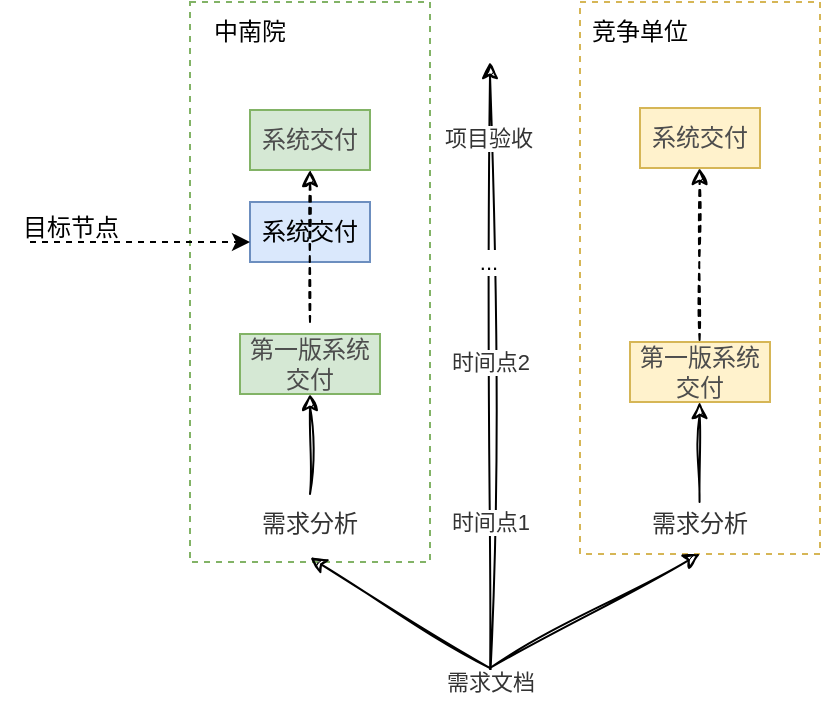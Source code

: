 <mxfile version="24.0.2" type="github">
  <diagram name="第 1 页" id="cHEvMuXp1ahBySsxnO7c">
    <mxGraphModel dx="1259" dy="702" grid="1" gridSize="10" guides="1" tooltips="1" connect="1" arrows="1" fold="1" page="1" pageScale="1" pageWidth="827" pageHeight="1169" math="0" shadow="0">
      <root>
        <mxCell id="0" />
        <mxCell id="1" parent="0" />
        <mxCell id="T6qe_IlcxM-7Rnlq55j7-9" value="系统交付" style="text;html=1;align=center;verticalAlign=middle;whiteSpace=wrap;rounded=0;fillColor=#dae8fc;strokeColor=#6c8ebf;" vertex="1" parent="1">
          <mxGeometry x="300" y="240" width="60" height="30" as="geometry" />
        </mxCell>
        <mxCell id="T6qe_IlcxM-7Rnlq55j7-6" value="" style="rounded=0;whiteSpace=wrap;html=1;fillColor=none;dashed=1;strokeColor=#d6b656;" vertex="1" parent="1">
          <mxGeometry x="465" y="140" width="120" height="276" as="geometry" />
        </mxCell>
        <mxCell id="T6qe_IlcxM-7Rnlq55j7-4" value="" style="rounded=0;whiteSpace=wrap;html=1;fillColor=none;dashed=1;strokeColor=#82b366;" vertex="1" parent="1">
          <mxGeometry x="270" y="140" width="120" height="280" as="geometry" />
        </mxCell>
        <mxCell id="Ing6VwwBwrMwVO2bGWnr-1" value="" style="endArrow=classic;html=1;rounded=0;sketch=1;curveFitting=1;jiggle=2;" parent="1" edge="1">
          <mxGeometry width="50" height="50" relative="1" as="geometry">
            <mxPoint x="420" y="480" as="sourcePoint" />
            <mxPoint x="420" y="170" as="targetPoint" />
          </mxGeometry>
        </mxCell>
        <mxCell id="Ing6VwwBwrMwVO2bGWnr-2" value="时间点1" style="edgeLabel;html=1;align=center;verticalAlign=middle;resizable=0;points=[];fontColor=#333333;" parent="Ing6VwwBwrMwVO2bGWnr-1" vertex="1" connectable="0">
          <mxGeometry x="0.027" y="-4" relative="1" as="geometry">
            <mxPoint x="-4" y="79" as="offset" />
          </mxGeometry>
        </mxCell>
        <mxCell id="Ing6VwwBwrMwVO2bGWnr-3" value="需求文档" style="edgeLabel;html=1;align=center;verticalAlign=middle;resizable=0;points=[];fontColor=#333333;" parent="Ing6VwwBwrMwVO2bGWnr-1" vertex="1" connectable="0">
          <mxGeometry x="-0.89" relative="1" as="geometry">
            <mxPoint y="17" as="offset" />
          </mxGeometry>
        </mxCell>
        <mxCell id="Ing6VwwBwrMwVO2bGWnr-4" value="时间点2" style="edgeLabel;html=1;align=center;verticalAlign=middle;resizable=0;points=[];fontColor=#333333;" parent="Ing6VwwBwrMwVO2bGWnr-1" vertex="1" connectable="0">
          <mxGeometry x="0.462" y="2" relative="1" as="geometry">
            <mxPoint x="2" y="66" as="offset" />
          </mxGeometry>
        </mxCell>
        <mxCell id="Ing6VwwBwrMwVO2bGWnr-5" value="..." style="edgeLabel;html=1;align=center;verticalAlign=middle;resizable=0;points=[];" parent="Ing6VwwBwrMwVO2bGWnr-1" vertex="1" connectable="0">
          <mxGeometry x="0.355" y="1" relative="1" as="geometry">
            <mxPoint as="offset" />
          </mxGeometry>
        </mxCell>
        <mxCell id="Ing6VwwBwrMwVO2bGWnr-6" value="项目验收" style="edgeLabel;html=1;align=center;verticalAlign=middle;resizable=0;points=[];fontColor=#333333;" parent="Ing6VwwBwrMwVO2bGWnr-1" vertex="1" connectable="0">
          <mxGeometry x="0.756" y="1" relative="1" as="geometry">
            <mxPoint as="offset" />
          </mxGeometry>
        </mxCell>
        <mxCell id="Ing6VwwBwrMwVO2bGWnr-7" value="需求分析" style="text;html=1;align=center;verticalAlign=middle;whiteSpace=wrap;rounded=0;fontColor=#333333;" parent="1" vertex="1">
          <mxGeometry x="300" y="386" width="60" height="30" as="geometry" />
        </mxCell>
        <mxCell id="Ing6VwwBwrMwVO2bGWnr-8" value="需求分析" style="text;html=1;align=center;verticalAlign=middle;whiteSpace=wrap;rounded=0;fontColor=#333333;" parent="1" vertex="1">
          <mxGeometry x="495" y="386" width="60" height="30" as="geometry" />
        </mxCell>
        <mxCell id="Ing6VwwBwrMwVO2bGWnr-9" value="第一版系统交付" style="text;html=1;align=center;verticalAlign=middle;whiteSpace=wrap;rounded=0;fillColor=#d5e8d4;strokeColor=#82b366;fontColor=#4D4D4D;" parent="1" vertex="1">
          <mxGeometry x="295" y="306" width="70" height="30" as="geometry" />
        </mxCell>
        <mxCell id="Ing6VwwBwrMwVO2bGWnr-10" value="第一版系统交付" style="text;html=1;align=center;verticalAlign=middle;whiteSpace=wrap;rounded=0;fillColor=#fff2cc;strokeColor=#d6b656;fontColor=#4D4D4D;" parent="1" vertex="1">
          <mxGeometry x="490" y="310" width="70" height="30" as="geometry" />
        </mxCell>
        <mxCell id="Ing6VwwBwrMwVO2bGWnr-11" value="" style="endArrow=classic;html=1;rounded=0;entryX=0.5;entryY=1;entryDx=0;entryDy=0;sketch=1;curveFitting=1;jiggle=2;" parent="1" target="Ing6VwwBwrMwVO2bGWnr-8" edge="1">
          <mxGeometry width="50" height="50" relative="1" as="geometry">
            <mxPoint x="420" y="473" as="sourcePoint" />
            <mxPoint x="500" y="423" as="targetPoint" />
          </mxGeometry>
        </mxCell>
        <mxCell id="Ing6VwwBwrMwVO2bGWnr-12" value="" style="endArrow=classic;html=1;rounded=0;entryX=0.502;entryY=1.061;entryDx=0;entryDy=0;entryPerimeter=0;sketch=1;curveFitting=1;jiggle=2;" parent="1" target="Ing6VwwBwrMwVO2bGWnr-7" edge="1">
          <mxGeometry width="50" height="50" relative="1" as="geometry">
            <mxPoint x="420" y="473" as="sourcePoint" />
            <mxPoint x="330.0" y="419" as="targetPoint" />
          </mxGeometry>
        </mxCell>
        <mxCell id="Ing6VwwBwrMwVO2bGWnr-13" value="" style="endArrow=classic;html=1;rounded=0;exitX=0.5;exitY=0;exitDx=0;exitDy=0;entryX=0.5;entryY=1;entryDx=0;entryDy=0;sketch=1;curveFitting=1;jiggle=2;" parent="1" source="Ing6VwwBwrMwVO2bGWnr-7" target="Ing6VwwBwrMwVO2bGWnr-9" edge="1">
          <mxGeometry width="50" height="50" relative="1" as="geometry">
            <mxPoint x="410" y="400" as="sourcePoint" />
            <mxPoint x="460" y="350" as="targetPoint" />
          </mxGeometry>
        </mxCell>
        <mxCell id="Ing6VwwBwrMwVO2bGWnr-14" value="" style="endArrow=classic;html=1;rounded=0;exitX=0.5;exitY=0;exitDx=0;exitDy=0;entryX=0.5;entryY=1;entryDx=0;entryDy=0;sketch=1;curveFitting=1;jiggle=2;" parent="1" edge="1">
          <mxGeometry width="50" height="50" relative="1" as="geometry">
            <mxPoint x="524.78" y="390" as="sourcePoint" />
            <mxPoint x="524.78" y="340" as="targetPoint" />
          </mxGeometry>
        </mxCell>
        <mxCell id="Ing6VwwBwrMwVO2bGWnr-15" value="系统交付" style="text;html=1;align=center;verticalAlign=middle;whiteSpace=wrap;rounded=0;fillColor=#d5e8d4;strokeColor=#82b366;fontColor=#4D4D4D;" parent="1" vertex="1">
          <mxGeometry x="300" y="194" width="60" height="30" as="geometry" />
        </mxCell>
        <mxCell id="Ing6VwwBwrMwVO2bGWnr-16" value="系统交付" style="text;html=1;align=center;verticalAlign=middle;whiteSpace=wrap;rounded=0;fillColor=#fff2cc;strokeColor=#d6b656;fontColor=#4D4D4D;" parent="1" vertex="1">
          <mxGeometry x="495" y="193" width="60" height="30" as="geometry" />
        </mxCell>
        <mxCell id="Ing6VwwBwrMwVO2bGWnr-17" value="" style="endArrow=classic;html=1;rounded=0;entryX=0.5;entryY=1;entryDx=0;entryDy=0;dashed=1;sketch=1;curveFitting=1;jiggle=2;" parent="1" target="Ing6VwwBwrMwVO2bGWnr-15" edge="1">
          <mxGeometry width="50" height="50" relative="1" as="geometry">
            <mxPoint x="330" y="300" as="sourcePoint" />
            <mxPoint x="340" y="346" as="targetPoint" />
          </mxGeometry>
        </mxCell>
        <mxCell id="Ing6VwwBwrMwVO2bGWnr-18" value="" style="endArrow=classic;html=1;rounded=0;entryX=0.5;entryY=1;entryDx=0;entryDy=0;dashed=1;sketch=1;curveFitting=1;jiggle=2;" parent="1" edge="1">
          <mxGeometry width="50" height="50" relative="1" as="geometry">
            <mxPoint x="524.79" y="309" as="sourcePoint" />
            <mxPoint x="524.79" y="223" as="targetPoint" />
          </mxGeometry>
        </mxCell>
        <mxCell id="T6qe_IlcxM-7Rnlq55j7-7" value="中南院" style="text;html=1;align=center;verticalAlign=middle;whiteSpace=wrap;rounded=0;" vertex="1" parent="1">
          <mxGeometry x="270" y="140" width="60" height="30" as="geometry" />
        </mxCell>
        <mxCell id="T6qe_IlcxM-7Rnlq55j7-8" value="竞争单位" style="text;html=1;align=center;verticalAlign=middle;whiteSpace=wrap;rounded=0;" vertex="1" parent="1">
          <mxGeometry x="465" y="140" width="60" height="30" as="geometry" />
        </mxCell>
        <mxCell id="T6qe_IlcxM-7Rnlq55j7-13" value="" style="endArrow=classic;html=1;rounded=0;dashed=1;" edge="1" parent="1">
          <mxGeometry width="50" height="50" relative="1" as="geometry">
            <mxPoint x="190" y="260" as="sourcePoint" />
            <mxPoint x="300" y="260" as="targetPoint" />
          </mxGeometry>
        </mxCell>
        <mxCell id="T6qe_IlcxM-7Rnlq55j7-14" value="目标节点" style="text;html=1;align=center;verticalAlign=middle;resizable=0;points=[];autosize=1;strokeColor=none;fillColor=none;" vertex="1" parent="1">
          <mxGeometry x="175" y="238" width="70" height="30" as="geometry" />
        </mxCell>
      </root>
    </mxGraphModel>
  </diagram>
</mxfile>
